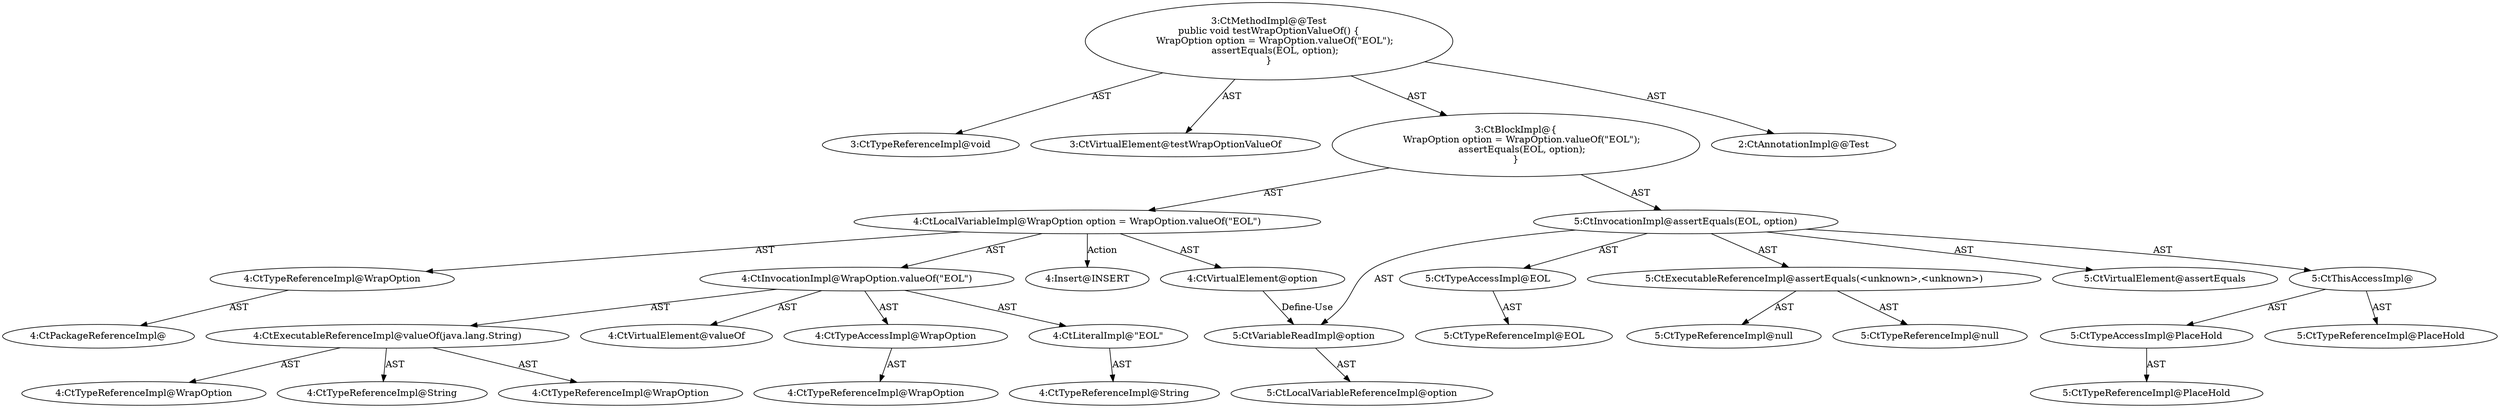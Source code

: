 digraph "testWrapOptionValueOf#?" {
0 [label="3:CtTypeReferenceImpl@void" shape=ellipse]
1 [label="3:CtVirtualElement@testWrapOptionValueOf" shape=ellipse]
2 [label="4:CtTypeReferenceImpl@WrapOption" shape=ellipse]
3 [label="4:CtPackageReferenceImpl@" shape=ellipse]
4 [label="4:CtExecutableReferenceImpl@valueOf(java.lang.String)" shape=ellipse]
5 [label="4:CtTypeReferenceImpl@WrapOption" shape=ellipse]
6 [label="4:CtTypeReferenceImpl@WrapOption" shape=ellipse]
7 [label="4:CtTypeReferenceImpl@String" shape=ellipse]
8 [label="4:CtVirtualElement@valueOf" shape=ellipse]
9 [label="4:CtTypeAccessImpl@WrapOption" shape=ellipse]
10 [label="4:CtTypeReferenceImpl@WrapOption" shape=ellipse]
11 [label="4:CtLiteralImpl@\"EOL\"" shape=ellipse]
12 [label="4:CtTypeReferenceImpl@String" shape=ellipse]
13 [label="4:CtInvocationImpl@WrapOption.valueOf(\"EOL\")" shape=ellipse]
14 [label="4:CtVirtualElement@option" shape=ellipse]
15 [label="4:CtLocalVariableImpl@WrapOption option = WrapOption.valueOf(\"EOL\")" shape=ellipse]
16 [label="5:CtExecutableReferenceImpl@assertEquals(<unknown>,<unknown>)" shape=ellipse]
17 [label="5:CtTypeReferenceImpl@null" shape=ellipse]
18 [label="5:CtTypeReferenceImpl@null" shape=ellipse]
19 [label="5:CtVirtualElement@assertEquals" shape=ellipse]
20 [label="5:CtTypeAccessImpl@PlaceHold" shape=ellipse]
21 [label="5:CtTypeReferenceImpl@PlaceHold" shape=ellipse]
22 [label="5:CtThisAccessImpl@" shape=ellipse]
23 [label="5:CtTypeReferenceImpl@PlaceHold" shape=ellipse]
24 [label="5:CtTypeAccessImpl@EOL" shape=ellipse]
25 [label="5:CtTypeReferenceImpl@EOL" shape=ellipse]
26 [label="5:CtVariableReadImpl@option" shape=ellipse]
27 [label="5:CtLocalVariableReferenceImpl@option" shape=ellipse]
28 [label="5:CtInvocationImpl@assertEquals(EOL, option)" shape=ellipse]
29 [label="3:CtBlockImpl@\{
    WrapOption option = WrapOption.valueOf(\"EOL\");
    assertEquals(EOL, option);
\}" shape=ellipse]
30 [label="3:CtMethodImpl@@Test
public void testWrapOptionValueOf() \{
    WrapOption option = WrapOption.valueOf(\"EOL\");
    assertEquals(EOL, option);
\}" shape=ellipse]
31 [label="2:CtAnnotationImpl@@Test" shape=ellipse]
32 [label="4:Insert@INSERT" shape=ellipse]
2 -> 3 [label="AST"];
4 -> 5 [label="AST"];
4 -> 6 [label="AST"];
4 -> 7 [label="AST"];
9 -> 10 [label="AST"];
11 -> 12 [label="AST"];
13 -> 8 [label="AST"];
13 -> 9 [label="AST"];
13 -> 4 [label="AST"];
13 -> 11 [label="AST"];
14 -> 26 [label="Define-Use"];
15 -> 14 [label="AST"];
15 -> 2 [label="AST"];
15 -> 13 [label="AST"];
15 -> 32 [label="Action"];
16 -> 17 [label="AST"];
16 -> 18 [label="AST"];
20 -> 21 [label="AST"];
22 -> 23 [label="AST"];
22 -> 20 [label="AST"];
24 -> 25 [label="AST"];
26 -> 27 [label="AST"];
28 -> 19 [label="AST"];
28 -> 22 [label="AST"];
28 -> 16 [label="AST"];
28 -> 24 [label="AST"];
28 -> 26 [label="AST"];
29 -> 15 [label="AST"];
29 -> 28 [label="AST"];
30 -> 1 [label="AST"];
30 -> 31 [label="AST"];
30 -> 0 [label="AST"];
30 -> 29 [label="AST"];
}